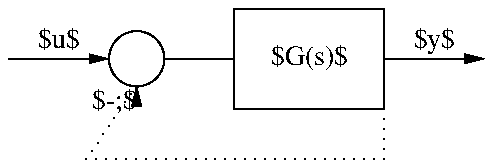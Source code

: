 .PS
  arrow "$u$" above
S: circle rad 10/72.27  # 10 pt
  line right 0.35
G: box "$G(s)$"
  arrow "$y$" above
  line dotted down G.ht from last arrow then left last arrow.c.x-S.x then to S.s
  "$-\;$" below rjust
  arrow <- down 0.1 from S.s
.PE
